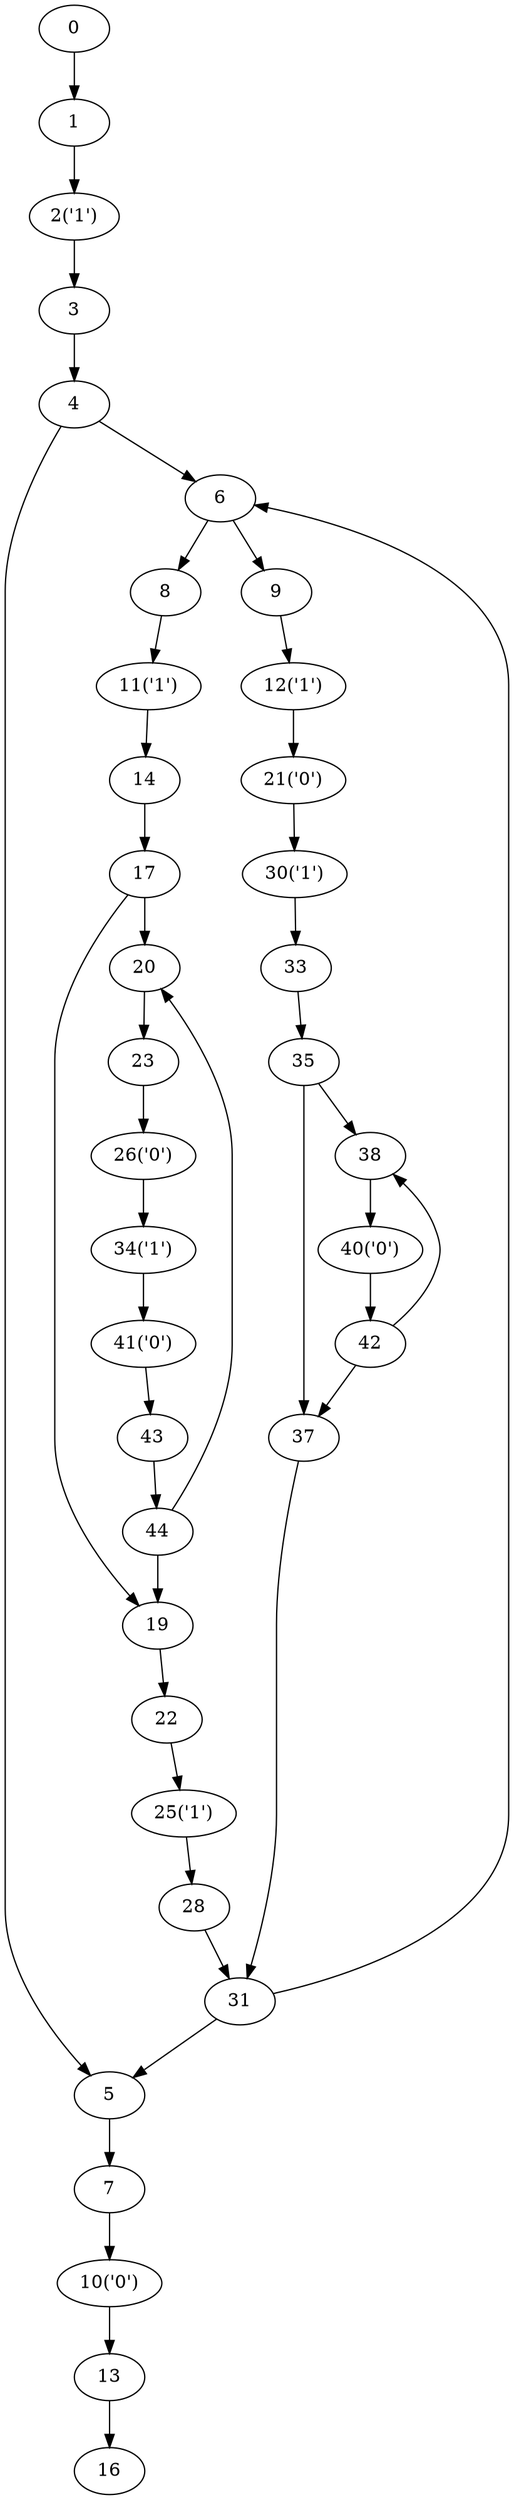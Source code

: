 digraph g {
	0 ;
	1 ;
	2 [label="2('1')"];
	3 ;
	4 ;
	5 ;
	6 ;
	7 ;
	8 ;
	9 ;
	10 [label="10('0')"];
	11 [label="11('1')"];
	12 [label="12('1')"];
	13 ;
	14 ;
	16 ;
	17 ;
	19 ;
	20 ;
	21 [label="21('0')"];
	22 ;
	23 ;
	25 [label="25('1')"];
	26 [label="26('0')"];
	28 ;
	30 [label="30('1')"];
	31 ;
	33 ;
	34 [label="34('1')"];
	35 ;
	37 ;
	38 ;
	40 [label="40('0')"];
	41 [label="41('0')"];
	42 ;
	43 ;
	44 ;
	0->1;
	1->2;
	2->3;
	3->4;
	4->5;
	31->5;
	4->6;
	31->6;
	5->7;
	6->8;
	6->9;
	7->10;
	8->11;
	9->12;
	10->13;
	11->14;
	13->16;
	14->17;
	17->19;
	44->19;
	17->20;
	44->20;
	12->21;
	19->22;
	20->23;
	22->25;
	23->26;
	25->28;
	21->30;
	28->31;
	37->31;
	30->33;
	26->34;
	33->35;
	35->37;
	42->37;
	35->38;
	42->38;
	38->40;
	34->41;
	40->42;
	41->43;
	43->44;
}

